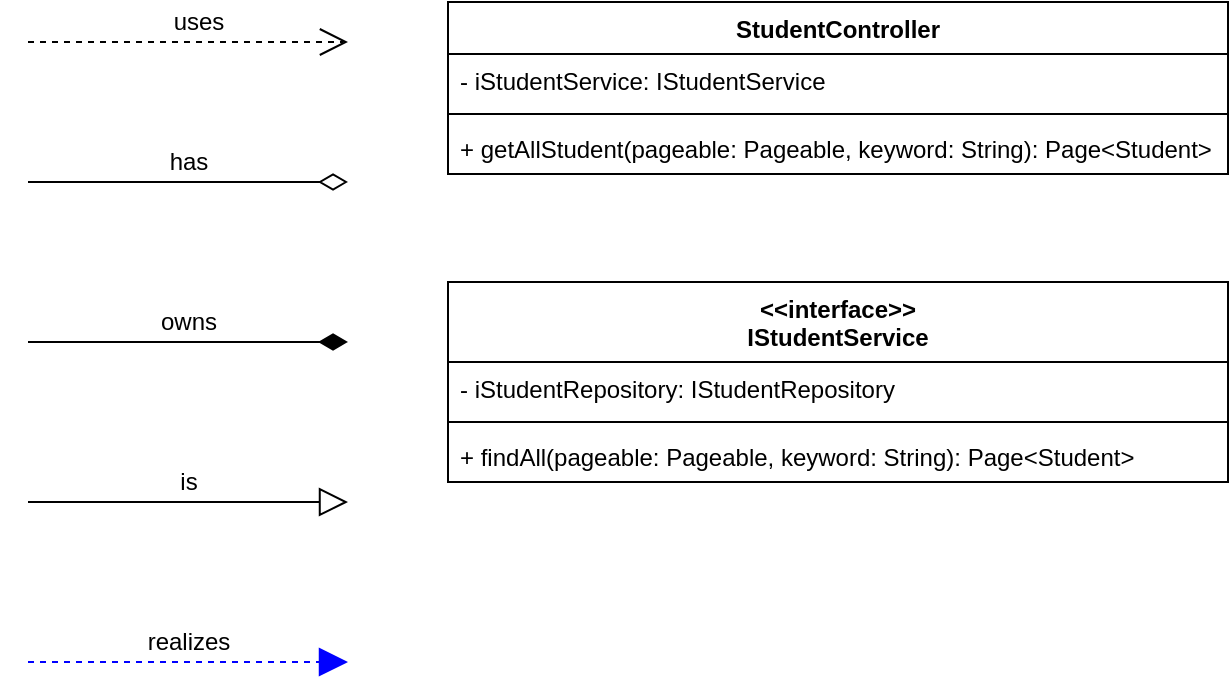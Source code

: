 <mxfile version="16.5.1" type="device"><diagram id="ZiJ1QPWtikxDmdyrKGaZ" name="Page-1"><mxGraphModel dx="680" dy="469" grid="1" gridSize="10" guides="1" tooltips="1" connect="1" arrows="1" fold="1" page="1" pageScale="1" pageWidth="850" pageHeight="1100" math="0" shadow="0"><root><mxCell id="0"/><mxCell id="1" parent="0"/><mxCell id="mLHjseE6QlHjcq5zer_h-10" value="" style="group" parent="1" vertex="1" connectable="0"><mxGeometry x="30" y="40" width="160" height="20" as="geometry"/></mxCell><mxCell id="mLHjseE6QlHjcq5zer_h-8" value="" style="endArrow=open;dashed=1;endFill=0;endSize=12;html=1;" parent="mLHjseE6QlHjcq5zer_h-10" edge="1"><mxGeometry width="160" relative="1" as="geometry"><mxPoint y="20" as="sourcePoint"/><mxPoint x="160" y="20" as="targetPoint"/></mxGeometry></mxCell><mxCell id="mLHjseE6QlHjcq5zer_h-9" value="uses" style="text;html=1;align=center;verticalAlign=middle;resizable=0;points=[];autosize=1;" parent="mLHjseE6QlHjcq5zer_h-10" vertex="1"><mxGeometry x="65" width="40" height="20" as="geometry"/></mxCell><mxCell id="488hQvuU2xeyb6NFwhpN-7" value="" style="group" vertex="1" connectable="0" parent="1"><mxGeometry x="30" y="110" width="160" height="20" as="geometry"/></mxCell><mxCell id="mLHjseE6QlHjcq5zer_h-14" value="" style="endArrow=diamondThin;endFill=0;endSize=12;html=1;" parent="488hQvuU2xeyb6NFwhpN-7" edge="1"><mxGeometry width="160" relative="1" as="geometry"><mxPoint y="20" as="sourcePoint"/><mxPoint x="160" y="20" as="targetPoint"/></mxGeometry></mxCell><mxCell id="488hQvuU2xeyb6NFwhpN-4" value="has" style="text;html=1;align=center;verticalAlign=middle;resizable=0;points=[];autosize=1;" vertex="1" parent="488hQvuU2xeyb6NFwhpN-7"><mxGeometry x="65" width="30" height="20" as="geometry"/></mxCell><mxCell id="488hQvuU2xeyb6NFwhpN-9" value="" style="group" vertex="1" connectable="0" parent="1"><mxGeometry x="30" y="190" width="160" height="20" as="geometry"/></mxCell><mxCell id="488hQvuU2xeyb6NFwhpN-10" value="" style="endArrow=diamondThin;endFill=1;endSize=12;html=1;" edge="1" parent="488hQvuU2xeyb6NFwhpN-9"><mxGeometry width="160" relative="1" as="geometry"><mxPoint y="20" as="sourcePoint"/><mxPoint x="160" y="20" as="targetPoint"/></mxGeometry></mxCell><mxCell id="488hQvuU2xeyb6NFwhpN-11" value="owns" style="text;html=1;align=center;verticalAlign=middle;resizable=0;points=[];autosize=1;" vertex="1" parent="488hQvuU2xeyb6NFwhpN-9"><mxGeometry x="60" width="40" height="20" as="geometry"/></mxCell><mxCell id="488hQvuU2xeyb6NFwhpN-5" value="" style="endArrow=block;endFill=0;endSize=12;html=1;" edge="1" parent="1"><mxGeometry width="160" relative="1" as="geometry"><mxPoint x="30" y="290" as="sourcePoint"/><mxPoint x="190" y="290" as="targetPoint"/></mxGeometry></mxCell><mxCell id="488hQvuU2xeyb6NFwhpN-6" value="is" style="text;html=1;align=center;verticalAlign=middle;resizable=0;points=[];autosize=1;" vertex="1" parent="1"><mxGeometry x="100" y="270" width="20" height="20" as="geometry"/></mxCell><mxCell id="488hQvuU2xeyb6NFwhpN-20" value="" style="group" vertex="1" connectable="0" parent="1"><mxGeometry x="30" y="350" width="160" height="20" as="geometry"/></mxCell><mxCell id="488hQvuU2xeyb6NFwhpN-13" value="" style="endArrow=block;endFill=1;endSize=12;html=1;dashed=1;strokeColor=#0000FF;fillColor=#dae8fc;gradientColor=#7ea6e0;" edge="1" parent="488hQvuU2xeyb6NFwhpN-20"><mxGeometry width="160" relative="1" as="geometry"><mxPoint y="20" as="sourcePoint"/><mxPoint x="160" y="20" as="targetPoint"/></mxGeometry></mxCell><mxCell id="488hQvuU2xeyb6NFwhpN-19" value="realizes" style="text;html=1;align=center;verticalAlign=middle;resizable=0;points=[];autosize=1;" vertex="1" parent="488hQvuU2xeyb6NFwhpN-20"><mxGeometry x="50" width="60" height="20" as="geometry"/></mxCell><mxCell id="488hQvuU2xeyb6NFwhpN-42" value="StudentController" style="swimlane;fontStyle=1;align=center;verticalAlign=top;childLayout=stackLayout;horizontal=1;startSize=26;horizontalStack=0;resizeParent=1;resizeParentMax=0;resizeLast=0;collapsible=1;marginBottom=0;swimlaneLine=1;rounded=0;shadow=0;glass=0;sketch=0;" vertex="1" parent="1"><mxGeometry x="240" y="40" width="390" height="86" as="geometry"/></mxCell><mxCell id="488hQvuU2xeyb6NFwhpN-43" value="- iStudentService: IStudentService" style="text;strokeColor=none;fillColor=none;align=left;verticalAlign=top;spacingLeft=4;spacingRight=4;overflow=hidden;rotatable=0;points=[[0,0.5],[1,0.5]];portConstraint=eastwest;" vertex="1" parent="488hQvuU2xeyb6NFwhpN-42"><mxGeometry y="26" width="390" height="26" as="geometry"/></mxCell><mxCell id="488hQvuU2xeyb6NFwhpN-44" value="" style="line;strokeWidth=1;fillColor=none;align=left;verticalAlign=middle;spacingTop=-1;spacingLeft=3;spacingRight=3;rotatable=0;labelPosition=right;points=[];portConstraint=eastwest;" vertex="1" parent="488hQvuU2xeyb6NFwhpN-42"><mxGeometry y="52" width="390" height="8" as="geometry"/></mxCell><mxCell id="488hQvuU2xeyb6NFwhpN-45" value="+ getAllStudent(pageable: Pageable, keyword: String): Page&lt;Student&gt;" style="text;strokeColor=none;fillColor=none;align=left;verticalAlign=top;spacingLeft=4;spacingRight=4;overflow=hidden;rotatable=0;points=[[0,0.5],[1,0.5]];portConstraint=eastwest;" vertex="1" parent="488hQvuU2xeyb6NFwhpN-42"><mxGeometry y="60" width="390" height="26" as="geometry"/></mxCell><mxCell id="488hQvuU2xeyb6NFwhpN-46" value="&lt;&lt;interface&gt;&gt;&#10;IStudentService" style="swimlane;fontStyle=1;align=center;verticalAlign=top;childLayout=stackLayout;horizontal=1;startSize=40;horizontalStack=0;resizeParent=1;resizeParentMax=0;resizeLast=0;collapsible=1;marginBottom=0;swimlaneLine=1;rounded=0;shadow=0;glass=0;sketch=0;" vertex="1" parent="1"><mxGeometry x="240" y="180" width="390" height="100" as="geometry"/></mxCell><mxCell id="488hQvuU2xeyb6NFwhpN-47" value="- iStudentRepository: IStudentRepository" style="text;strokeColor=none;fillColor=none;align=left;verticalAlign=top;spacingLeft=4;spacingRight=4;overflow=hidden;rotatable=0;points=[[0,0.5],[1,0.5]];portConstraint=eastwest;" vertex="1" parent="488hQvuU2xeyb6NFwhpN-46"><mxGeometry y="40" width="390" height="26" as="geometry"/></mxCell><mxCell id="488hQvuU2xeyb6NFwhpN-48" value="" style="line;strokeWidth=1;fillColor=none;align=left;verticalAlign=middle;spacingTop=-1;spacingLeft=3;spacingRight=3;rotatable=0;labelPosition=right;points=[];portConstraint=eastwest;" vertex="1" parent="488hQvuU2xeyb6NFwhpN-46"><mxGeometry y="66" width="390" height="8" as="geometry"/></mxCell><mxCell id="488hQvuU2xeyb6NFwhpN-49" value="+ findAll(pageable: Pageable, keyword: String): Page&lt;Student&gt;" style="text;strokeColor=none;fillColor=none;align=left;verticalAlign=top;spacingLeft=4;spacingRight=4;overflow=hidden;rotatable=0;points=[[0,0.5],[1,0.5]];portConstraint=eastwest;" vertex="1" parent="488hQvuU2xeyb6NFwhpN-46"><mxGeometry y="74" width="390" height="26" as="geometry"/></mxCell></root></mxGraphModel></diagram></mxfile>